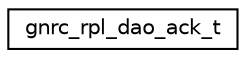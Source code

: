 digraph "Graphical Class Hierarchy"
{
 // LATEX_PDF_SIZE
  edge [fontname="Helvetica",fontsize="10",labelfontname="Helvetica",labelfontsize="10"];
  node [fontname="Helvetica",fontsize="10",shape=record];
  rankdir="LR";
  Node0 [label="gnrc_rpl_dao_ack_t",height=0.2,width=0.4,color="black", fillcolor="white", style="filled",URL="$structgnrc__rpl__dao__ack__t.html",tooltip="Destination Advertisement Object Acknowledgement."];
}
